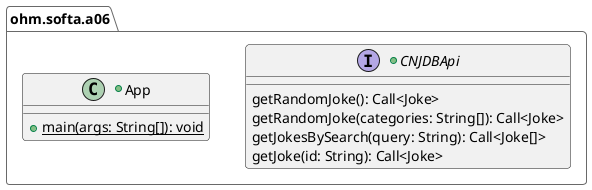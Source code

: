 @startuml
!theme vibrant
package ohm.softa.a06 as P1 {

    +interface CNJDBApi {
        getRandomJoke(): Call<Joke>
        getRandomJoke(categories: String[]): Call<Joke>
        getJokesBySearch(query: String): Call<Joke[]>
        getJoke(id: String): Call<Joke>
    }

    +class App {
        +{static} main(args: String[]): void
    }
}
@enduml
